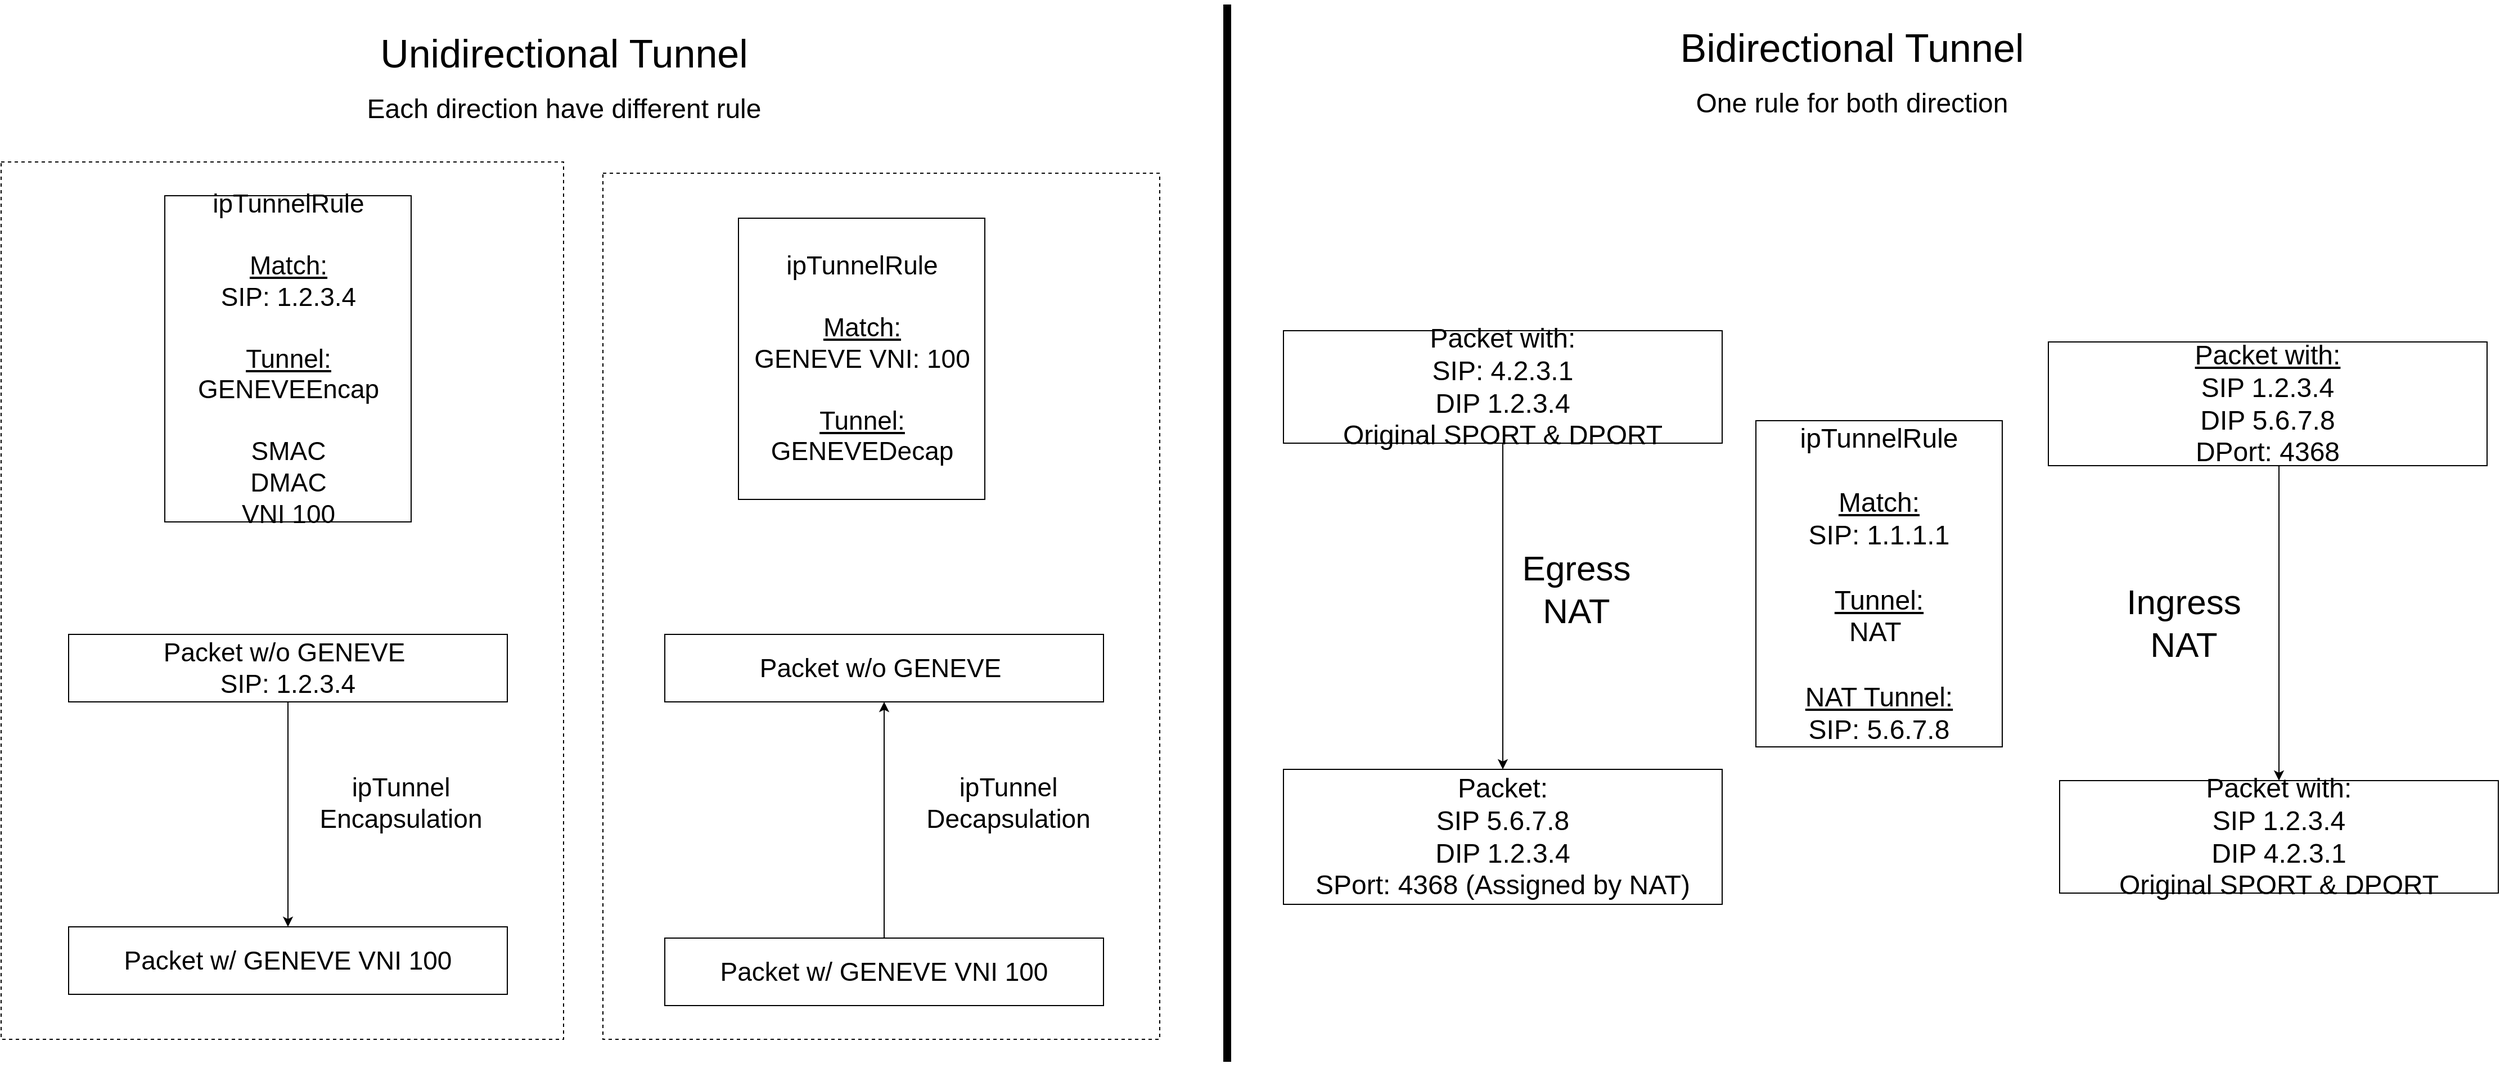 <mxfile>
    <diagram id="V7hC7Ia_DJyM14xFZ34Q" name="Page-1">
        <mxGraphModel dx="3923" dy="1317" grid="1" gridSize="10" guides="1" tooltips="1" connect="1" arrows="1" fold="1" page="1" pageScale="1" pageWidth="850" pageHeight="1100" math="0" shadow="0">
            <root>
                <mxCell id="0"/>
                <mxCell id="1" parent="0"/>
                <mxCell id="74" value="" style="whiteSpace=wrap;html=1;fontSize=23;dashed=1;" parent="1" vertex="1">
                    <mxGeometry x="-725" y="290" width="495" height="770" as="geometry"/>
                </mxCell>
                <mxCell id="69" value="" style="whiteSpace=wrap;html=1;fontSize=23;dashed=1;" parent="1" vertex="1">
                    <mxGeometry x="-1260" y="280" width="500" height="780" as="geometry"/>
                </mxCell>
                <mxCell id="46" value="&lt;font&gt;&lt;span style=&quot;font-size: 35px&quot;&gt;Unidirectional Tunnel&lt;/span&gt;&lt;br&gt;&lt;br&gt;&lt;span style=&quot;font-size: 24px&quot;&gt;Each direction have different rule&lt;/span&gt;&lt;br&gt;&lt;/font&gt;" style="text;html=1;align=center;verticalAlign=middle;resizable=0;points=[];autosize=1;strokeColor=none;fillColor=none;" parent="1" vertex="1">
                    <mxGeometry x="-945" y="175" width="370" height="60" as="geometry"/>
                </mxCell>
                <mxCell id="48" value="&lt;font&gt;&lt;span style=&quot;font-size: 35px&quot;&gt;Bidirectional Tunnel&lt;/span&gt;&lt;br&gt;&lt;br&gt;&lt;span style=&quot;font-size: 24px&quot;&gt;One rule for both direction&lt;/span&gt;&lt;br&gt;&lt;/font&gt;" style="text;html=1;align=center;verticalAlign=middle;resizable=0;points=[];autosize=1;strokeColor=none;fillColor=none;" parent="1" vertex="1">
                    <mxGeometry x="225" y="170" width="320" height="60" as="geometry"/>
                </mxCell>
                <mxCell id="55" value="&lt;font style=&quot;font-size: 23px;&quot;&gt;ipTunnelRule&lt;br style=&quot;font-size: 23px;&quot;&gt;&lt;br style=&quot;font-size: 23px;&quot;&gt;&lt;u style=&quot;font-size: 23px;&quot;&gt;Match:&lt;/u&gt;&lt;br style=&quot;font-size: 23px;&quot;&gt;SIP: 1.2.3.4&lt;br style=&quot;font-size: 23px;&quot;&gt;&lt;br style=&quot;font-size: 23px;&quot;&gt;&lt;u style=&quot;font-size: 23px;&quot;&gt;Tunnel:&lt;/u&gt;&lt;br style=&quot;font-size: 23px;&quot;&gt;GENEVEEncap&lt;br style=&quot;font-size: 23px;&quot;&gt;&lt;br style=&quot;font-size: 23px;&quot;&gt;SMAC&lt;br style=&quot;font-size: 23px;&quot;&gt;DMAC&lt;br style=&quot;font-size: 23px;&quot;&gt;VNI 100&lt;br style=&quot;font-size: 23px;&quot;&gt;&lt;/font&gt;" style="whiteSpace=wrap;html=1;fontSize=23;" parent="1" vertex="1">
                    <mxGeometry x="-1114.5" y="310" width="219" height="290" as="geometry"/>
                </mxCell>
                <mxCell id="63" value="&lt;font style=&quot;font-size: 23px;&quot;&gt;ipTunnelRule&lt;br style=&quot;font-size: 23px;&quot;&gt;&lt;br style=&quot;font-size: 23px;&quot;&gt;&lt;u style=&quot;font-size: 23px;&quot;&gt;Match:&lt;/u&gt;&lt;br style=&quot;font-size: 23px;&quot;&gt;GENEVE VNI: 100&lt;br style=&quot;font-size: 23px;&quot;&gt;&lt;br style=&quot;font-size: 23px;&quot;&gt;&lt;u style=&quot;font-size: 23px;&quot;&gt;Tunnel:&lt;/u&gt;&lt;br style=&quot;font-size: 23px;&quot;&gt;GENEVEDecap&lt;br style=&quot;font-size: 23px;&quot;&gt;&lt;/font&gt;" style="whiteSpace=wrap;html=1;fontSize=23;" parent="1" vertex="1">
                    <mxGeometry x="-604.5" y="330" width="219" height="250" as="geometry"/>
                </mxCell>
                <mxCell id="65" style="edgeStyle=none;html=1;exitX=0.5;exitY=1;exitDx=0;exitDy=0;fontSize=23;entryX=0.5;entryY=0;entryDx=0;entryDy=0;" parent="1" source="64" target="66" edge="1">
                    <mxGeometry relative="1" as="geometry">
                        <mxPoint x="-1005.286" y="940.0" as="targetPoint"/>
                    </mxGeometry>
                </mxCell>
                <mxCell id="64" value="Packet w/o GENEVE&amp;nbsp;&lt;br style=&quot;font-size: 23px;&quot;&gt;SIP: 1.2.3.4" style="whiteSpace=wrap;html=1;fontSize=23;" parent="1" vertex="1">
                    <mxGeometry x="-1200" y="700" width="390" height="60" as="geometry"/>
                </mxCell>
                <mxCell id="66" value="Packet w/ GENEVE VNI 100" style="whiteSpace=wrap;html=1;fontSize=23;" parent="1" vertex="1">
                    <mxGeometry x="-1200" y="960" width="390" height="60" as="geometry"/>
                </mxCell>
                <mxCell id="71" style="edgeStyle=none;html=1;exitX=0.5;exitY=0;exitDx=0;exitDy=0;entryX=0.5;entryY=1;entryDx=0;entryDy=0;fontSize=23;" parent="1" source="67" target="70" edge="1">
                    <mxGeometry relative="1" as="geometry"/>
                </mxCell>
                <mxCell id="67" value="Packet w/ GENEVE VNI 100" style="whiteSpace=wrap;html=1;fontSize=23;" parent="1" vertex="1">
                    <mxGeometry x="-670" y="970" width="390" height="60" as="geometry"/>
                </mxCell>
                <mxCell id="70" value="Packet w/o GENEVE&amp;nbsp;" style="whiteSpace=wrap;html=1;fontSize=23;" parent="1" vertex="1">
                    <mxGeometry x="-670" y="700" width="390" height="60" as="geometry"/>
                </mxCell>
                <mxCell id="72" value="ipTunnel&lt;br style=&quot;font-size: 23px;&quot;&gt;Encapsulation" style="text;html=1;align=center;verticalAlign=middle;resizable=0;points=[];autosize=1;strokeColor=none;fillColor=none;fontSize=23;" parent="1" vertex="1">
                    <mxGeometry x="-985" y="820" width="160" height="60" as="geometry"/>
                </mxCell>
                <mxCell id="73" value="ipTunnel&lt;br style=&quot;font-size: 23px;&quot;&gt;Decapsulation" style="text;html=1;align=center;verticalAlign=middle;resizable=0;points=[];autosize=1;strokeColor=none;fillColor=none;fontSize=23;" parent="1" vertex="1">
                    <mxGeometry x="-445" y="820" width="160" height="60" as="geometry"/>
                </mxCell>
                <mxCell id="76" value="" style="endArrow=none;html=1;fontSize=21;strokeWidth=7;" parent="1" edge="1">
                    <mxGeometry width="50" height="50" relative="1" as="geometry">
                        <mxPoint x="-170" y="1080" as="sourcePoint"/>
                        <mxPoint x="-170" y="140" as="targetPoint"/>
                    </mxGeometry>
                </mxCell>
                <mxCell id="78" value="&lt;font style=&quot;font-size: 24px&quot;&gt;ipTunnelRule&lt;br style=&quot;font-size: 24px&quot;&gt;&lt;br style=&quot;font-size: 24px&quot;&gt;&lt;u style=&quot;font-size: 24px&quot;&gt;Match:&lt;/u&gt;&lt;br style=&quot;font-size: 24px&quot;&gt;SIP: 1.1.1.1&lt;br style=&quot;font-size: 24px&quot;&gt;&lt;br style=&quot;font-size: 24px&quot;&gt;&lt;u style=&quot;font-size: 24px&quot;&gt;Tunnel:&lt;/u&gt;&lt;br style=&quot;font-size: 24px&quot;&gt;NAT&amp;nbsp;&lt;br&gt;&lt;br&gt;&lt;u&gt;NAT Tunnel:&lt;/u&gt;&lt;br style=&quot;font-size: 24px&quot;&gt;SIP: 5.6.7.8&lt;br style=&quot;font-size: 24px&quot;&gt;&lt;/font&gt;" style="whiteSpace=wrap;html=1;fontSize=24;" parent="1" vertex="1">
                    <mxGeometry x="300" y="510" width="219" height="290" as="geometry"/>
                </mxCell>
                <mxCell id="82" style="edgeStyle=none;html=1;exitX=0.5;exitY=1;exitDx=0;exitDy=0;entryX=0.5;entryY=0;entryDx=0;entryDy=0;fontSize=24;strokeWidth=1;" parent="1" source="79" target="81" edge="1">
                    <mxGeometry relative="1" as="geometry"/>
                </mxCell>
                <mxCell id="79" value="Packet with:&lt;br style=&quot;font-size: 24px&quot;&gt;SIP: 4.2.3.1&lt;br style=&quot;font-size: 24px&quot;&gt;DIP 1.2.3.4&lt;br&gt;Original SPORT &amp;amp; DPORT" style="whiteSpace=wrap;html=1;fontSize=24;" parent="1" vertex="1">
                    <mxGeometry x="-120" y="430" width="390" height="100" as="geometry"/>
                </mxCell>
                <mxCell id="81" value="Packet:&lt;br style=&quot;font-size: 24px;&quot;&gt;SIP 5.6.7.8&lt;br style=&quot;font-size: 24px;&quot;&gt;DIP 1.2.3.4&lt;br style=&quot;font-size: 24px;&quot;&gt;SPort: 4368 (Assigned by NAT)" style="whiteSpace=wrap;html=1;fontSize=24;" parent="1" vertex="1">
                    <mxGeometry x="-120" y="820" width="390" height="120" as="geometry"/>
                </mxCell>
                <mxCell id="83" value="Egress&lt;br&gt;NAT" style="text;html=1;align=center;verticalAlign=middle;resizable=0;points=[];autosize=1;strokeColor=none;fillColor=none;fontSize=31;" parent="1" vertex="1">
                    <mxGeometry x="85" y="620" width="110" height="80" as="geometry"/>
                </mxCell>
                <mxCell id="84" value="Ingress&lt;br&gt;NAT" style="text;html=1;align=center;verticalAlign=middle;resizable=0;points=[];autosize=1;strokeColor=none;fillColor=none;fontSize=31;" parent="1" vertex="1">
                    <mxGeometry x="620" y="650" width="120" height="80" as="geometry"/>
                </mxCell>
                <mxCell id="85" value="&lt;u style=&quot;font-size: 24px;&quot;&gt;Packet with:&lt;br style=&quot;font-size: 24px;&quot;&gt;&lt;/u&gt;SIP 1.2.3.4&lt;br style=&quot;font-size: 24px;&quot;&gt;DIP 5.6.7.8&lt;br style=&quot;font-size: 24px;&quot;&gt;DPort: 4368" style="whiteSpace=wrap;html=1;fontSize=24;" parent="1" vertex="1">
                    <mxGeometry x="560" y="440" width="390" height="110" as="geometry"/>
                </mxCell>
                <mxCell id="86" value="Packet with:&lt;br style=&quot;font-size: 24px&quot;&gt;SIP 1.2.3.4&lt;br style=&quot;font-size: 24px&quot;&gt;DIP 4.2.3.1&lt;br&gt;Original SPORT &amp;amp; DPORT" style="whiteSpace=wrap;html=1;fontSize=24;" parent="1" vertex="1">
                    <mxGeometry x="570" y="830" width="390" height="100" as="geometry"/>
                </mxCell>
                <mxCell id="87" style="edgeStyle=none;html=1;entryX=0.5;entryY=0;entryDx=0;entryDy=0;fontSize=24;strokeWidth=1;" parent="1" target="86" edge="1">
                    <mxGeometry relative="1" as="geometry">
                        <mxPoint x="765" y="550" as="sourcePoint"/>
                    </mxGeometry>
                </mxCell>
            </root>
        </mxGraphModel>
    </diagram>
</mxfile>